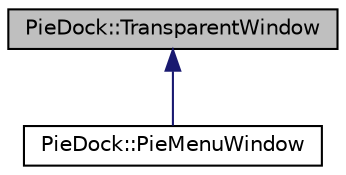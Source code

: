 digraph "PieDock::TransparentWindow"
{
  edge [fontname="Helvetica",fontsize="10",labelfontname="Helvetica",labelfontsize="10"];
  node [fontname="Helvetica",fontsize="10",shape=record];
  Node1 [label="PieDock::TransparentWindow",height=0.2,width=0.4,color="black", fillcolor="grey75", style="filled" fontcolor="black"];
  Node1 -> Node2 [dir="back",color="midnightblue",fontsize="10",style="solid",fontname="Helvetica"];
  Node2 [label="PieDock::PieMenuWindow",height=0.2,width=0.4,color="black", fillcolor="white", style="filled",URL="$classPieDock_1_1PieMenuWindow.html"];
}
